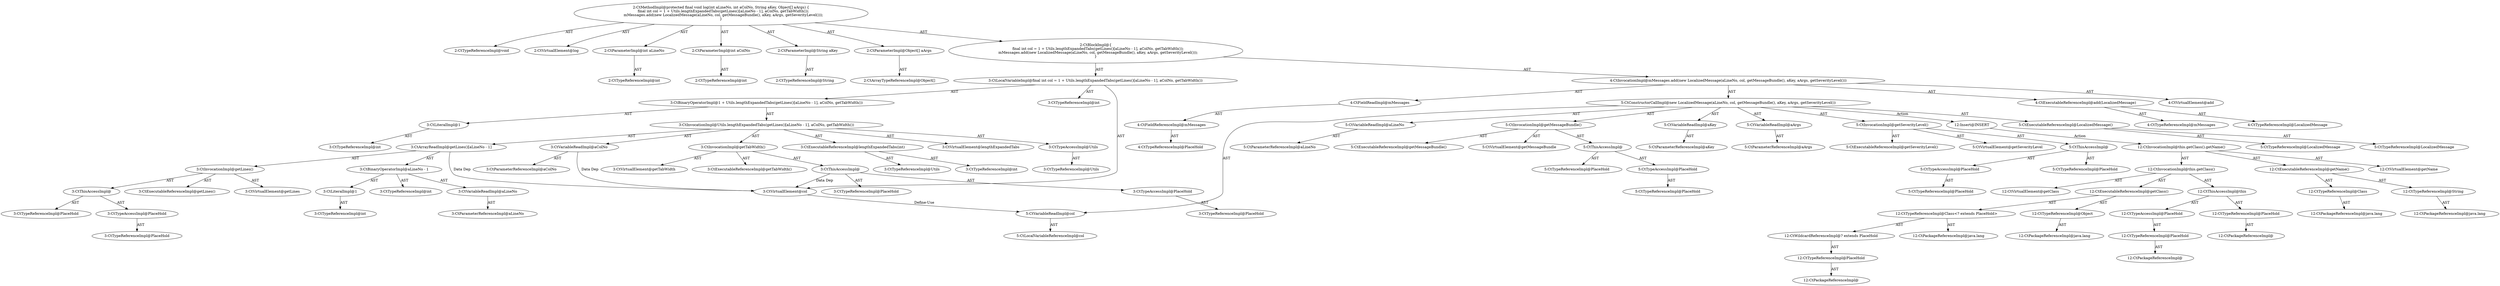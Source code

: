 digraph "log#?,int,int,String,Object[]" {
0 [label="2:CtTypeReferenceImpl@void" shape=ellipse]
1 [label="2:CtVirtualElement@log" shape=ellipse]
2 [label="2:CtParameterImpl@int aLineNo" shape=ellipse]
3 [label="2:CtTypeReferenceImpl@int" shape=ellipse]
4 [label="2:CtParameterImpl@int aColNo" shape=ellipse]
5 [label="2:CtTypeReferenceImpl@int" shape=ellipse]
6 [label="2:CtParameterImpl@String aKey" shape=ellipse]
7 [label="2:CtTypeReferenceImpl@String" shape=ellipse]
8 [label="2:CtParameterImpl@Object[] aArgs" shape=ellipse]
9 [label="2:CtArrayTypeReferenceImpl@Object[]" shape=ellipse]
10 [label="3:CtTypeReferenceImpl@int" shape=ellipse]
11 [label="3:CtLiteralImpl@1" shape=ellipse]
12 [label="3:CtTypeReferenceImpl@int" shape=ellipse]
13 [label="3:CtExecutableReferenceImpl@lengthExpandedTabs(int)" shape=ellipse]
14 [label="3:CtTypeReferenceImpl@Utils" shape=ellipse]
15 [label="3:CtTypeReferenceImpl@int" shape=ellipse]
16 [label="3:CtVirtualElement@lengthExpandedTabs" shape=ellipse]
17 [label="3:CtTypeAccessImpl@Utils" shape=ellipse]
18 [label="3:CtTypeReferenceImpl@Utils" shape=ellipse]
19 [label="3:CtExecutableReferenceImpl@getLines()" shape=ellipse]
20 [label="3:CtVirtualElement@getLines" shape=ellipse]
21 [label="3:CtTypeAccessImpl@PlaceHold" shape=ellipse]
22 [label="3:CtTypeReferenceImpl@PlaceHold" shape=ellipse]
23 [label="3:CtThisAccessImpl@" shape=ellipse]
24 [label="3:CtTypeReferenceImpl@PlaceHold" shape=ellipse]
25 [label="3:CtInvocationImpl@getLines()" shape=ellipse]
26 [label="3:CtVariableReadImpl@aLineNo" shape=ellipse]
27 [label="3:CtParameterReferenceImpl@aLineNo" shape=ellipse]
28 [label="3:CtLiteralImpl@1" shape=ellipse]
29 [label="3:CtTypeReferenceImpl@int" shape=ellipse]
30 [label="3:CtBinaryOperatorImpl@aLineNo - 1" shape=ellipse]
31 [label="3:CtTypeReferenceImpl@int" shape=ellipse]
32 [label="3:CtArrayReadImpl@getLines()[aLineNo - 1]" shape=ellipse]
33 [label="3:CtVariableReadImpl@aColNo" shape=ellipse]
34 [label="3:CtParameterReferenceImpl@aColNo" shape=ellipse]
35 [label="3:CtExecutableReferenceImpl@getTabWidth()" shape=ellipse]
36 [label="3:CtVirtualElement@getTabWidth" shape=ellipse]
37 [label="3:CtTypeAccessImpl@PlaceHold" shape=ellipse]
38 [label="3:CtTypeReferenceImpl@PlaceHold" shape=ellipse]
39 [label="3:CtThisAccessImpl@" shape=ellipse]
40 [label="3:CtTypeReferenceImpl@PlaceHold" shape=ellipse]
41 [label="3:CtInvocationImpl@getTabWidth()" shape=ellipse]
42 [label="3:CtInvocationImpl@Utils.lengthExpandedTabs(getLines()[aLineNo - 1], aColNo, getTabWidth())" shape=ellipse]
43 [label="3:CtBinaryOperatorImpl@1 + Utils.lengthExpandedTabs(getLines()[aLineNo - 1], aColNo, getTabWidth())" shape=ellipse]
44 [label="3:CtVirtualElement@col" shape=ellipse]
45 [label="3:CtLocalVariableImpl@final int col = 1 + Utils.lengthExpandedTabs(getLines()[aLineNo - 1], aColNo, getTabWidth())" shape=ellipse]
46 [label="4:CtExecutableReferenceImpl@add(LocalizedMessage)" shape=ellipse]
47 [label="4:CtTypeReferenceImpl@mMessages" shape=ellipse]
48 [label="4:CtTypeReferenceImpl@LocalizedMessage" shape=ellipse]
49 [label="4:CtVirtualElement@add" shape=ellipse]
50 [label="4:CtFieldReferenceImpl@mMessages" shape=ellipse]
51 [label="4:CtTypeReferenceImpl@PlaceHold" shape=ellipse]
52 [label="4:CtFieldReadImpl@mMessages" shape=ellipse]
53 [label="5:CtExecutableReferenceImpl@LocalizedMessage()" shape=ellipse]
54 [label="5:CtTypeReferenceImpl@LocalizedMessage" shape=ellipse]
55 [label="5:CtTypeReferenceImpl@LocalizedMessage" shape=ellipse]
56 [label="5:CtVariableReadImpl@aLineNo" shape=ellipse]
57 [label="5:CtParameterReferenceImpl@aLineNo" shape=ellipse]
58 [label="5:CtVariableReadImpl@col" shape=ellipse]
59 [label="5:CtLocalVariableReferenceImpl@col" shape=ellipse]
60 [label="5:CtExecutableReferenceImpl@getMessageBundle()" shape=ellipse]
61 [label="5:CtVirtualElement@getMessageBundle" shape=ellipse]
62 [label="5:CtTypeAccessImpl@PlaceHold" shape=ellipse]
63 [label="5:CtTypeReferenceImpl@PlaceHold" shape=ellipse]
64 [label="5:CtThisAccessImpl@" shape=ellipse]
65 [label="5:CtTypeReferenceImpl@PlaceHold" shape=ellipse]
66 [label="5:CtInvocationImpl@getMessageBundle()" shape=ellipse]
67 [label="5:CtVariableReadImpl@aKey" shape=ellipse]
68 [label="5:CtParameterReferenceImpl@aKey" shape=ellipse]
69 [label="5:CtVariableReadImpl@aArgs" shape=ellipse]
70 [label="5:CtParameterReferenceImpl@aArgs" shape=ellipse]
71 [label="5:CtExecutableReferenceImpl@getSeverityLevel()" shape=ellipse]
72 [label="5:CtVirtualElement@getSeverityLevel" shape=ellipse]
73 [label="5:CtTypeAccessImpl@PlaceHold" shape=ellipse]
74 [label="5:CtTypeReferenceImpl@PlaceHold" shape=ellipse]
75 [label="5:CtThisAccessImpl@" shape=ellipse]
76 [label="5:CtTypeReferenceImpl@PlaceHold" shape=ellipse]
77 [label="5:CtInvocationImpl@getSeverityLevel()" shape=ellipse]
78 [label="5:CtConstructorCallImpl@new LocalizedMessage(aLineNo, col, getMessageBundle(), aKey, aArgs, getSeverityLevel())" shape=ellipse]
79 [label="4:CtInvocationImpl@mMessages.add(new LocalizedMessage(aLineNo, col, getMessageBundle(), aKey, aArgs, getSeverityLevel()))" shape=ellipse]
80 [label="2:CtBlockImpl@\{
    final int col = 1 + Utils.lengthExpandedTabs(getLines()[aLineNo - 1], aColNo, getTabWidth());
    mMessages.add(new LocalizedMessage(aLineNo, col, getMessageBundle(), aKey, aArgs, getSeverityLevel()));
\}" shape=ellipse]
81 [label="2:CtMethodImpl@protected final void log(int aLineNo, int aColNo, String aKey, Object[] aArgs) \{
    final int col = 1 + Utils.lengthExpandedTabs(getLines()[aLineNo - 1], aColNo, getTabWidth());
    mMessages.add(new LocalizedMessage(aLineNo, col, getMessageBundle(), aKey, aArgs, getSeverityLevel()));
\}" shape=ellipse]
82 [label="12:Insert@INSERT" shape=ellipse]
83 [label="12:CtPackageReferenceImpl@" shape=ellipse]
84 [label="12:CtTypeReferenceImpl@PlaceHold" shape=ellipse]
85 [label="12:CtPackageReferenceImpl@" shape=ellipse]
86 [label="12:CtTypeReferenceImpl@PlaceHold" shape=ellipse]
87 [label="12:CtTypeAccessImpl@PlaceHold" shape=ellipse]
88 [label="12:CtThisAccessImpl@this" shape=ellipse]
89 [label="12:CtPackageReferenceImpl@java.lang" shape=ellipse]
90 [label="12:CtTypeReferenceImpl@Object" shape=ellipse]
91 [label="12:CtPackageReferenceImpl@java.lang" shape=ellipse]
92 [label="12:CtPackageReferenceImpl@" shape=ellipse]
93 [label="12:CtTypeReferenceImpl@PlaceHold" shape=ellipse]
94 [label="12:CtWildcardReferenceImpl@? extends PlaceHold" shape=ellipse]
95 [label="12:CtTypeReferenceImpl@Class<? extends PlaceHold>" shape=ellipse]
96 [label="12:CtExecutableReferenceImpl@getClass()" shape=ellipse]
97 [label="12:CtInvocationImpl@this.getClass()" shape=ellipse]
98 [label="12:CtVirtualElement@getClass" shape=ellipse]
99 [label="12:CtPackageReferenceImpl@java.lang" shape=ellipse]
100 [label="12:CtTypeReferenceImpl@Class" shape=ellipse]
101 [label="12:CtPackageReferenceImpl@java.lang" shape=ellipse]
102 [label="12:CtTypeReferenceImpl@String" shape=ellipse]
103 [label="12:CtExecutableReferenceImpl@getName()" shape=ellipse]
104 [label="12:CtInvocationImpl@this.getClass().getName()" shape=ellipse]
105 [label="12:CtVirtualElement@getName" shape=ellipse]
2 -> 3 [label="AST"];
4 -> 5 [label="AST"];
6 -> 7 [label="AST"];
8 -> 9 [label="AST"];
11 -> 12 [label="AST"];
13 -> 14 [label="AST"];
13 -> 15 [label="AST"];
17 -> 18 [label="AST"];
21 -> 22 [label="AST"];
23 -> 24 [label="AST"];
23 -> 21 [label="AST"];
25 -> 20 [label="AST"];
25 -> 23 [label="AST"];
25 -> 19 [label="AST"];
26 -> 27 [label="AST"];
28 -> 29 [label="AST"];
30 -> 31 [label="AST"];
30 -> 26 [label="AST"];
30 -> 28 [label="AST"];
32 -> 25 [label="AST"];
32 -> 30 [label="AST"];
32 -> 44 [label="Data Dep"];
33 -> 34 [label="AST"];
33 -> 44 [label="Data Dep"];
37 -> 38 [label="AST"];
39 -> 40 [label="AST"];
39 -> 37 [label="AST"];
39 -> 44 [label="Data Dep"];
41 -> 36 [label="AST"];
41 -> 39 [label="AST"];
41 -> 35 [label="AST"];
42 -> 16 [label="AST"];
42 -> 17 [label="AST"];
42 -> 13 [label="AST"];
42 -> 32 [label="AST"];
42 -> 33 [label="AST"];
42 -> 41 [label="AST"];
43 -> 11 [label="AST"];
43 -> 42 [label="AST"];
44 -> 58 [label="Define-Use"];
45 -> 44 [label="AST"];
45 -> 10 [label="AST"];
45 -> 43 [label="AST"];
46 -> 47 [label="AST"];
46 -> 48 [label="AST"];
50 -> 51 [label="AST"];
52 -> 50 [label="AST"];
53 -> 54 [label="AST"];
53 -> 55 [label="AST"];
56 -> 57 [label="AST"];
58 -> 59 [label="AST"];
62 -> 63 [label="AST"];
64 -> 65 [label="AST"];
64 -> 62 [label="AST"];
66 -> 61 [label="AST"];
66 -> 64 [label="AST"];
66 -> 60 [label="AST"];
67 -> 68 [label="AST"];
69 -> 70 [label="AST"];
73 -> 74 [label="AST"];
75 -> 76 [label="AST"];
75 -> 73 [label="AST"];
77 -> 72 [label="AST"];
77 -> 75 [label="AST"];
77 -> 71 [label="AST"];
78 -> 53 [label="AST"];
78 -> 56 [label="AST"];
78 -> 58 [label="AST"];
78 -> 66 [label="AST"];
78 -> 67 [label="AST"];
78 -> 69 [label="AST"];
78 -> 77 [label="AST"];
78 -> 82 [label="Action"];
79 -> 49 [label="AST"];
79 -> 52 [label="AST"];
79 -> 46 [label="AST"];
79 -> 78 [label="AST"];
80 -> 45 [label="AST"];
80 -> 79 [label="AST"];
81 -> 1 [label="AST"];
81 -> 0 [label="AST"];
81 -> 2 [label="AST"];
81 -> 4 [label="AST"];
81 -> 6 [label="AST"];
81 -> 8 [label="AST"];
81 -> 80 [label="AST"];
82 -> 104 [label="Action"];
84 -> 83 [label="AST"];
86 -> 85 [label="AST"];
87 -> 86 [label="AST"];
88 -> 84 [label="AST"];
88 -> 87 [label="AST"];
90 -> 89 [label="AST"];
93 -> 92 [label="AST"];
94 -> 93 [label="AST"];
95 -> 91 [label="AST"];
95 -> 94 [label="AST"];
96 -> 90 [label="AST"];
96 -> 95 [label="AST"];
97 -> 98 [label="AST"];
97 -> 88 [label="AST"];
97 -> 96 [label="AST"];
100 -> 99 [label="AST"];
102 -> 101 [label="AST"];
103 -> 100 [label="AST"];
103 -> 102 [label="AST"];
104 -> 105 [label="AST"];
104 -> 97 [label="AST"];
104 -> 103 [label="AST"];
}